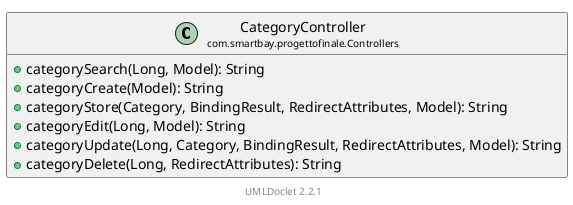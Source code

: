 @startuml
    ' Copyright to this UML and generated images belongs to the author of the corresponding Java sources.

    ' This UML was generated by UMLDoclet (C) Copyright 2016-2025 Talsma ICT.
    ' UMLDoclet 2.2.1 is licensed under the Apache License, version 2.0
    ' and contains parts of PlantUML 1.2024.7 (ASL) Copyright 2009-2025, Arnaud Roques.

    !pragma layout smetana

    set namespaceSeparator none
    hide empty fields
    hide empty methods

    class "<size:14>CategoryController\n<size:10>com.smartbay.progettofinale.Controllers" as com.smartbay.progettofinale.Controllers.CategoryController [[CategoryController.html]] {
        +categorySearch(Long, Model): String
        +categoryCreate(Model): String
        +categoryStore(Category, BindingResult, RedirectAttributes, Model): String
        +categoryEdit(Long, Model): String
        +categoryUpdate(Long, Category, BindingResult, RedirectAttributes, Model): String
        +categoryDelete(Long, RedirectAttributes): String
    }

    <style>
        footer {
            HyperLinkColor #8
            HyperLinkUnderlineThickness 0
        }
    </style>
    footer \n[[https://github.com/talsma-ict/umldoclet UMLDoclet 2.2.1]]
    ' Generated 2025-08-31T20:08:00.997674498+02:00[Europe/Rome]
@enduml
